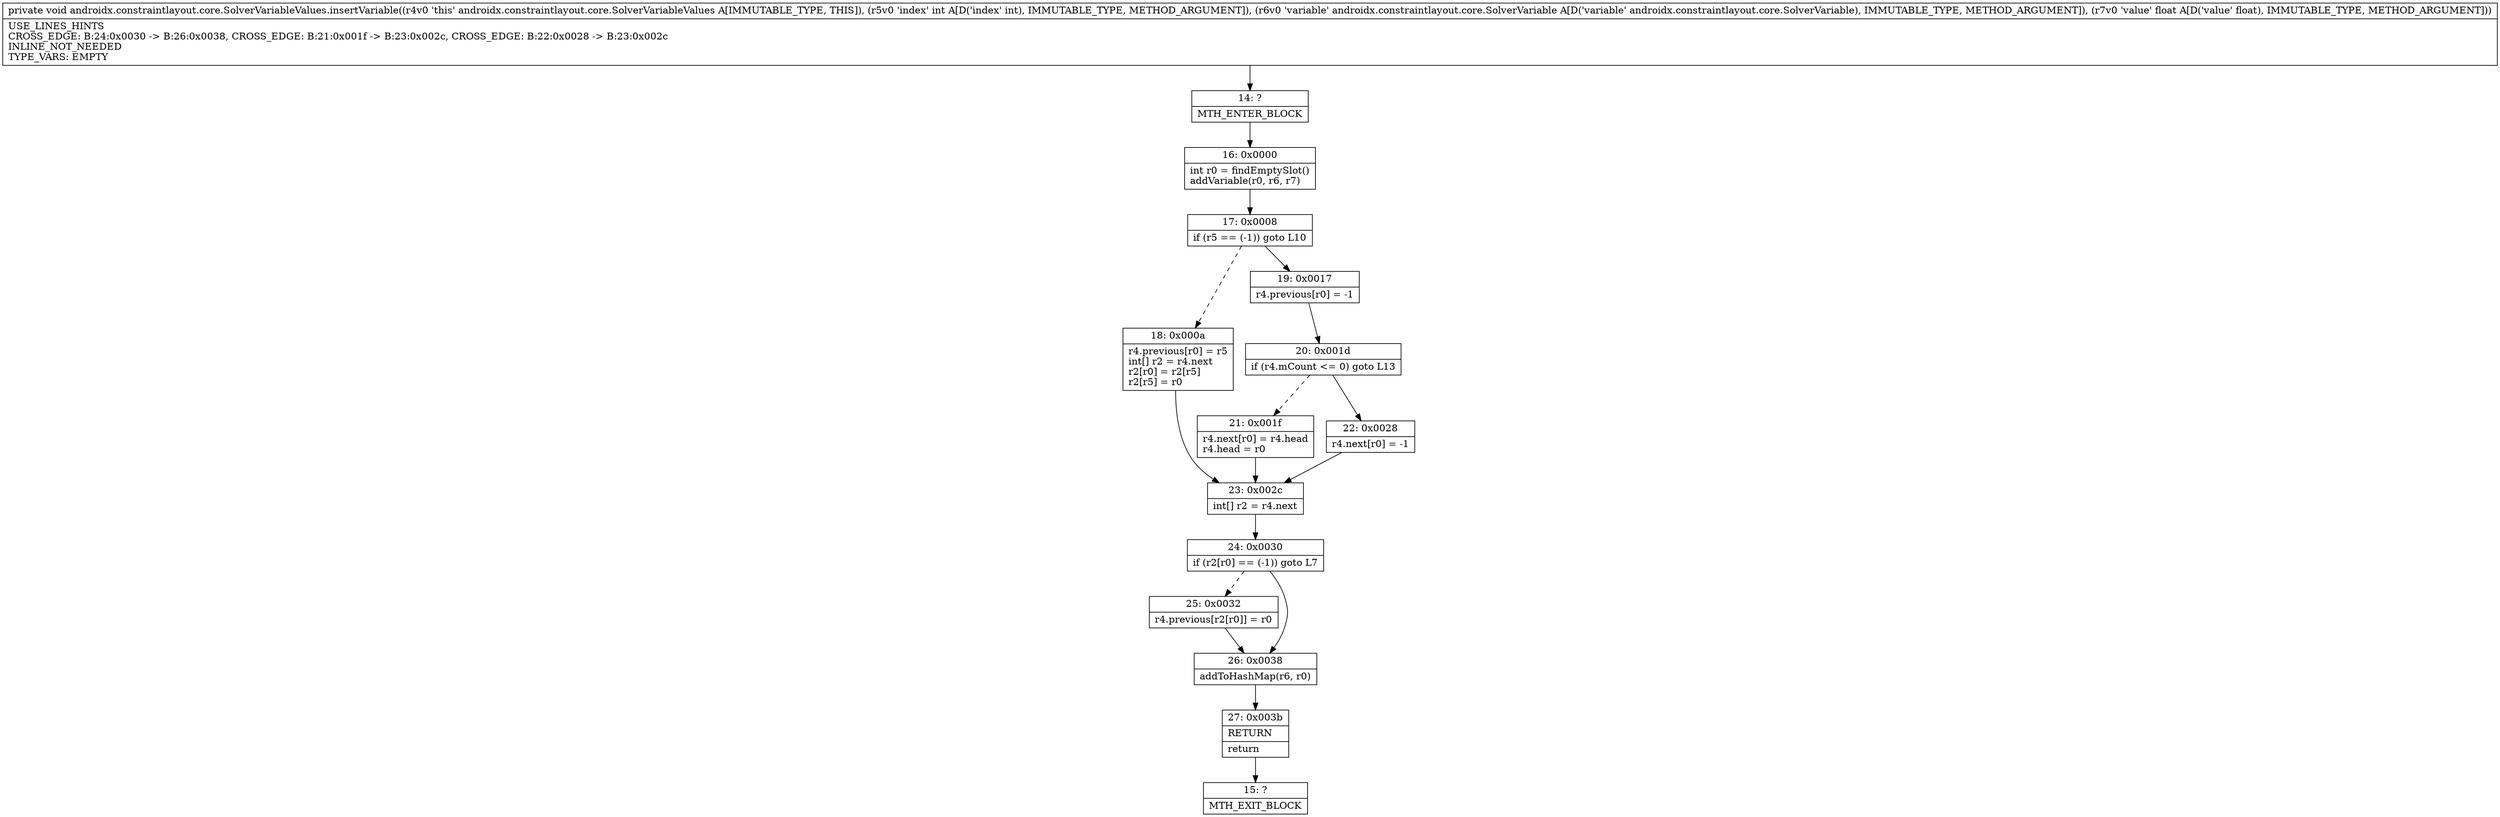 digraph "CFG forandroidx.constraintlayout.core.SolverVariableValues.insertVariable(ILandroidx\/constraintlayout\/core\/SolverVariable;F)V" {
Node_14 [shape=record,label="{14\:\ ?|MTH_ENTER_BLOCK\l}"];
Node_16 [shape=record,label="{16\:\ 0x0000|int r0 = findEmptySlot()\laddVariable(r0, r6, r7)\l}"];
Node_17 [shape=record,label="{17\:\ 0x0008|if (r5 == (\-1)) goto L10\l}"];
Node_18 [shape=record,label="{18\:\ 0x000a|r4.previous[r0] = r5\lint[] r2 = r4.next\lr2[r0] = r2[r5]\lr2[r5] = r0\l}"];
Node_23 [shape=record,label="{23\:\ 0x002c|int[] r2 = r4.next\l}"];
Node_24 [shape=record,label="{24\:\ 0x0030|if (r2[r0] == (\-1)) goto L7\l}"];
Node_25 [shape=record,label="{25\:\ 0x0032|r4.previous[r2[r0]] = r0\l}"];
Node_26 [shape=record,label="{26\:\ 0x0038|addToHashMap(r6, r0)\l}"];
Node_27 [shape=record,label="{27\:\ 0x003b|RETURN\l|return\l}"];
Node_15 [shape=record,label="{15\:\ ?|MTH_EXIT_BLOCK\l}"];
Node_19 [shape=record,label="{19\:\ 0x0017|r4.previous[r0] = \-1\l}"];
Node_20 [shape=record,label="{20\:\ 0x001d|if (r4.mCount \<= 0) goto L13\l}"];
Node_21 [shape=record,label="{21\:\ 0x001f|r4.next[r0] = r4.head\lr4.head = r0\l}"];
Node_22 [shape=record,label="{22\:\ 0x0028|r4.next[r0] = \-1\l}"];
MethodNode[shape=record,label="{private void androidx.constraintlayout.core.SolverVariableValues.insertVariable((r4v0 'this' androidx.constraintlayout.core.SolverVariableValues A[IMMUTABLE_TYPE, THIS]), (r5v0 'index' int A[D('index' int), IMMUTABLE_TYPE, METHOD_ARGUMENT]), (r6v0 'variable' androidx.constraintlayout.core.SolverVariable A[D('variable' androidx.constraintlayout.core.SolverVariable), IMMUTABLE_TYPE, METHOD_ARGUMENT]), (r7v0 'value' float A[D('value' float), IMMUTABLE_TYPE, METHOD_ARGUMENT]))  | USE_LINES_HINTS\lCROSS_EDGE: B:24:0x0030 \-\> B:26:0x0038, CROSS_EDGE: B:21:0x001f \-\> B:23:0x002c, CROSS_EDGE: B:22:0x0028 \-\> B:23:0x002c\lINLINE_NOT_NEEDED\lTYPE_VARS: EMPTY\l}"];
MethodNode -> Node_14;Node_14 -> Node_16;
Node_16 -> Node_17;
Node_17 -> Node_18[style=dashed];
Node_17 -> Node_19;
Node_18 -> Node_23;
Node_23 -> Node_24;
Node_24 -> Node_25[style=dashed];
Node_24 -> Node_26;
Node_25 -> Node_26;
Node_26 -> Node_27;
Node_27 -> Node_15;
Node_19 -> Node_20;
Node_20 -> Node_21[style=dashed];
Node_20 -> Node_22;
Node_21 -> Node_23;
Node_22 -> Node_23;
}

